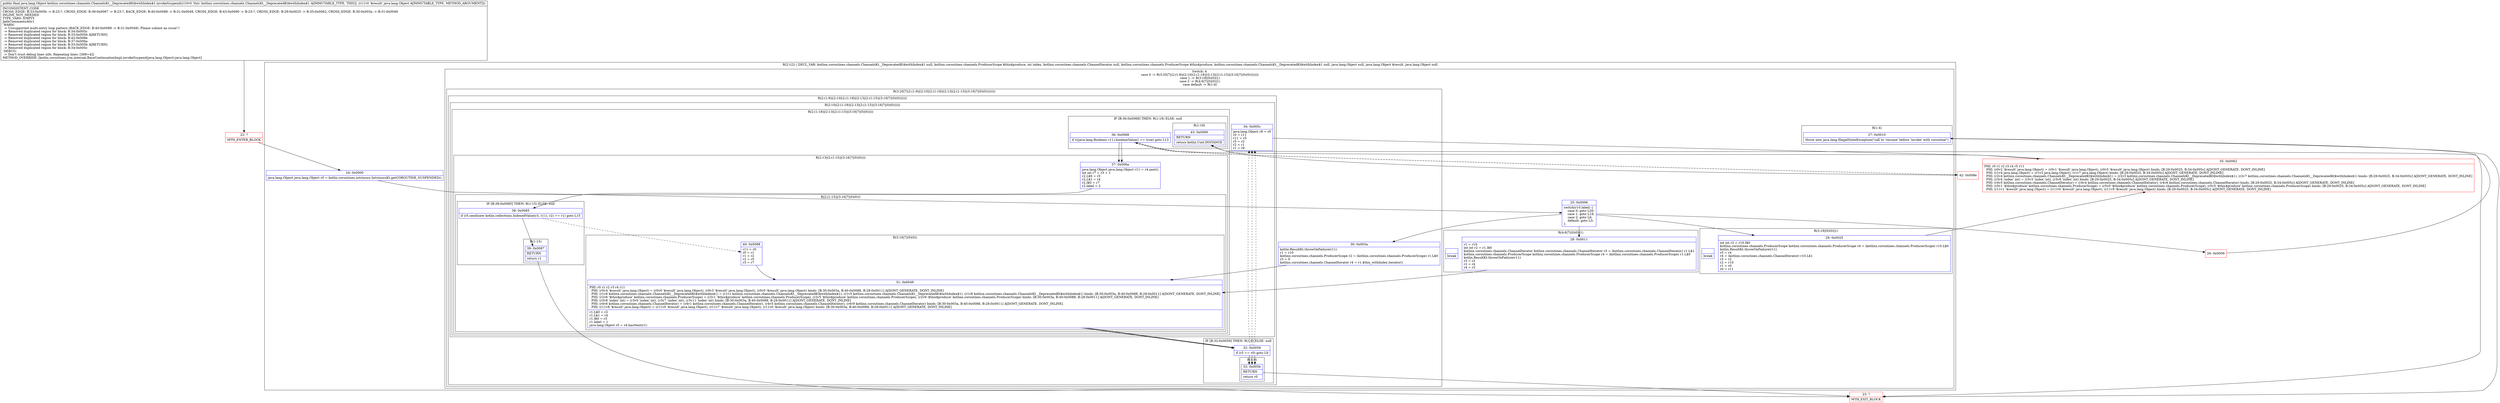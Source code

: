 digraph "CFG forkotlinx.coroutines.channels.ChannelsKt__DeprecatedKt$withIndex$1.invokeSuspend(Ljava\/lang\/Object;)Ljava\/lang\/Object;" {
subgraph cluster_Region_1092853064 {
label = "R(2:1|2) | DECL_VAR: kotlinx.coroutines.channels.ChannelsKt__DeprecatedKt$withIndex$1 null, kotlinx.coroutines.channels.ProducerScope $this$produce, int index, kotlinx.coroutines.channels.ChannelIterator null, kotlinx.coroutines.channels.ProducerScope $this$produce, kotlinx.coroutines.channels.ChannelsKt__DeprecatedKt$withIndex$1 null, java.lang.Object null, java.lang.Object $result, java.lang.Object null\l";
node [shape=record,color=blue];
Node_24 [shape=record,label="{24\:\ 0x0000|java.lang.Object java.lang.Object r0 = kotlin.coroutines.intrinsics.IntrinsicsKt.getCOROUTINE_SUSPENDED()\l}"];
subgraph cluster_SwitchRegion_475240990 {
label = "Switch: 4
 case 0 -> R(3:20|7|(2:(1:9)|(2:10|(2:(1:18)|(2:13|(2:(1:15)|(3:16|7|(0)(0))))))))
 case 1 -> R(3:19|(0)(0)|1)
 case 2 -> R(4:6|7|(0)(0)|1)
 case default -> R(1:4)";
node [shape=record,color=blue];
Node_25 [shape=record,label="{25\:\ 0x0006|switch(r10.label) \{\l    case 0: goto L20;\l    case 1: goto L19;\l    case 2: goto L6;\l    default: goto L3;\l\}\l}"];
subgraph cluster_Region_879619941 {
label = "R(3:20|7|(2:(1:9)|(2:10|(2:(1:18)|(2:13|(2:(1:15)|(3:16|7|(0)(0))))))))";
node [shape=record,color=blue];
Node_30 [shape=record,label="{30\:\ 0x003a|kotlin.ResultKt.throwOnFailure(r11)\lr1 = r10\lkotlinx.coroutines.channels.ProducerScope r2 = (kotlinx.coroutines.channels.ProducerScope) r1.L$0\lr3 = 0\lkotlinx.coroutines.channels.ChannelIterator r4 = r1.$this_withIndex.iterator()\l}"];
Node_31 [shape=record,label="{31\:\ 0x0049|PHI: r0 r1 r2 r3 r4 r11 \l  PHI: (r0v4 '$result' java.lang.Object) = (r0v0 '$result' java.lang.Object), (r0v3 '$result' java.lang.Object), (r0v0 '$result' java.lang.Object) binds: [B:30:0x003a, B:40:0x0088, B:28:0x0011] A[DONT_GENERATE, DONT_INLINE]\l  PHI: (r1v6 kotlinx.coroutines.channels.ChannelsKt__DeprecatedKt$withIndex$1) = (r1v1 kotlinx.coroutines.channels.ChannelsKt__DeprecatedKt$withIndex$1), (r1v5 kotlinx.coroutines.channels.ChannelsKt__DeprecatedKt$withIndex$1), (r1v8 kotlinx.coroutines.channels.ChannelsKt__DeprecatedKt$withIndex$1) binds: [B:30:0x003a, B:40:0x0088, B:28:0x0011] A[DONT_GENERATE, DONT_INLINE]\l  PHI: (r2v6 '$this$produce' kotlinx.coroutines.channels.ProducerScope) = (r2v1 '$this$produce' kotlinx.coroutines.channels.ProducerScope), (r2v5 '$this$produce' kotlinx.coroutines.channels.ProducerScope), (r2v9 '$this$produce' kotlinx.coroutines.channels.ProducerScope) binds: [B:30:0x003a, B:40:0x0088, B:28:0x0011] A[DONT_GENERATE, DONT_INLINE]\l  PHI: (r3v8 'index' int) = (r3v0 'index' int), (r3v7 'index' int), (r3v11 'index' int) binds: [B:30:0x003a, B:40:0x0088, B:28:0x0011] A[DONT_GENERATE, DONT_INLINE]\l  PHI: (r4v6 kotlinx.coroutines.channels.ChannelIterator) = (r4v1 kotlinx.coroutines.channels.ChannelIterator), (r4v5 kotlinx.coroutines.channels.ChannelIterator), (r4v9 kotlinx.coroutines.channels.ChannelIterator) binds: [B:30:0x003a, B:40:0x0088, B:28:0x0011] A[DONT_GENERATE, DONT_INLINE]\l  PHI: (r11v8 '$result' java.lang.Object) = (r11v0 '$result' java.lang.Object), (r11v7 '$result' java.lang.Object), (r11v0 '$result' java.lang.Object) binds: [B:30:0x003a, B:40:0x0088, B:28:0x0011] A[DONT_GENERATE, DONT_INLINE]\l|r1.L$0 = r2\lr1.L$1 = r4\lr1.I$0 = r3\lr1.label = 1\ljava.lang.Object r5 = r4.hasNext(r1)\l}"];
subgraph cluster_Region_1786975768 {
label = "R(2:(1:9)|(2:10|(2:(1:18)|(2:13|(2:(1:15)|(3:16|7|(0)(0)))))))";
node [shape=record,color=blue];
subgraph cluster_IfRegion_113775364 {
label = "IF [B:32:0x0059] THEN: R(1:9) ELSE: null";
node [shape=record,color=blue];
Node_32 [shape=record,label="{32\:\ 0x0059|if (r5 == r0) goto L9\l}"];
subgraph cluster_Region_1541150536 {
label = "R(1:9)";
node [shape=record,color=blue];
Node_33 [shape=record,label="{33\:\ 0x005b|RETURN\l|return r0\l}"];
}
}
subgraph cluster_Region_1834150662 {
label = "R(2:10|(2:(1:18)|(2:13|(2:(1:15)|(3:16|7|(0)(0))))))";
node [shape=record,color=blue];
Node_34 [shape=record,label="{34\:\ 0x005c|java.lang.Object r9 = r0\lr0 = r11\lr11 = r5\lr5 = r2\lr2 = r1\lr1 = r9\l}"];
subgraph cluster_Region_680164250 {
label = "R(2:(1:18)|(2:13|(2:(1:15)|(3:16|7|(0)(0)))))";
node [shape=record,color=blue];
subgraph cluster_IfRegion_532148717 {
label = "IF [B:36:0x0068] THEN: R(1:18) ELSE: null";
node [shape=record,color=blue];
Node_36 [shape=record,label="{36\:\ 0x0068|if (((java.lang.Boolean) r11).booleanValue() == true) goto L13\l}"];
subgraph cluster_Region_531897199 {
label = "R(1:18)";
node [shape=record,color=blue];
Node_43 [shape=record,label="{43\:\ 0x0090|RETURN\l|return kotlin.Unit.INSTANCE\l}"];
}
}
subgraph cluster_Region_854292004 {
label = "R(2:13|(2:(1:15)|(3:16|7|(0)(0))))";
node [shape=record,color=blue];
Node_37 [shape=record,label="{37\:\ 0x006a|java.lang.Object java.lang.Object r11 = r4.next()\lint int r7 = r3 + 1\lr2.L$0 = r5\lr2.L$1 = r4\lr2.I$0 = r7\lr2.label = 2\l}"];
subgraph cluster_Region_1844833623 {
label = "R(2:(1:15)|(3:16|7|(0)(0)))";
node [shape=record,color=blue];
subgraph cluster_IfRegion_992871258 {
label = "IF [B:38:0x0085] THEN: R(1:15) ELSE: null";
node [shape=record,color=blue];
Node_38 [shape=record,label="{38\:\ 0x0085|if (r5.send(new kotlin.collections.IndexedValue(r3, r11), r2) == r1) goto L15\l}"];
subgraph cluster_Region_383258072 {
label = "R(1:15)";
node [shape=record,color=blue];
Node_39 [shape=record,label="{39\:\ 0x0087|RETURN\l|return r1\l}"];
}
}
subgraph cluster_Region_709074810 {
label = "R(3:16|7|(0)(0))";
node [shape=record,color=blue];
Node_40 [shape=record,label="{40\:\ 0x0088|r11 = r0\lr0 = r1\lr1 = r2\lr2 = r5\lr3 = r7\l}"];
Node_31 [shape=record,label="{31\:\ 0x0049|PHI: r0 r1 r2 r3 r4 r11 \l  PHI: (r0v4 '$result' java.lang.Object) = (r0v0 '$result' java.lang.Object), (r0v3 '$result' java.lang.Object), (r0v0 '$result' java.lang.Object) binds: [B:30:0x003a, B:40:0x0088, B:28:0x0011] A[DONT_GENERATE, DONT_INLINE]\l  PHI: (r1v6 kotlinx.coroutines.channels.ChannelsKt__DeprecatedKt$withIndex$1) = (r1v1 kotlinx.coroutines.channels.ChannelsKt__DeprecatedKt$withIndex$1), (r1v5 kotlinx.coroutines.channels.ChannelsKt__DeprecatedKt$withIndex$1), (r1v8 kotlinx.coroutines.channels.ChannelsKt__DeprecatedKt$withIndex$1) binds: [B:30:0x003a, B:40:0x0088, B:28:0x0011] A[DONT_GENERATE, DONT_INLINE]\l  PHI: (r2v6 '$this$produce' kotlinx.coroutines.channels.ProducerScope) = (r2v1 '$this$produce' kotlinx.coroutines.channels.ProducerScope), (r2v5 '$this$produce' kotlinx.coroutines.channels.ProducerScope), (r2v9 '$this$produce' kotlinx.coroutines.channels.ProducerScope) binds: [B:30:0x003a, B:40:0x0088, B:28:0x0011] A[DONT_GENERATE, DONT_INLINE]\l  PHI: (r3v8 'index' int) = (r3v0 'index' int), (r3v7 'index' int), (r3v11 'index' int) binds: [B:30:0x003a, B:40:0x0088, B:28:0x0011] A[DONT_GENERATE, DONT_INLINE]\l  PHI: (r4v6 kotlinx.coroutines.channels.ChannelIterator) = (r4v1 kotlinx.coroutines.channels.ChannelIterator), (r4v5 kotlinx.coroutines.channels.ChannelIterator), (r4v9 kotlinx.coroutines.channels.ChannelIterator) binds: [B:30:0x003a, B:40:0x0088, B:28:0x0011] A[DONT_GENERATE, DONT_INLINE]\l  PHI: (r11v8 '$result' java.lang.Object) = (r11v0 '$result' java.lang.Object), (r11v7 '$result' java.lang.Object), (r11v0 '$result' java.lang.Object) binds: [B:30:0x003a, B:40:0x0088, B:28:0x0011] A[DONT_GENERATE, DONT_INLINE]\l|r1.L$0 = r2\lr1.L$1 = r4\lr1.I$0 = r3\lr1.label = 1\ljava.lang.Object r5 = r4.hasNext(r1)\l}"];
subgraph cluster_IfRegion_1227269535 {
label = "IF [B:32:0x0059] THEN: R(0) ELSE: R(0)";
node [shape=record,color=blue];
Node_32 [shape=record,label="{32\:\ 0x0059|if (r5 == r0) goto L9\l}"];
subgraph cluster_Region_910212727 {
label = "R(0)";
node [shape=record,color=blue];
}
subgraph cluster_Region_152089779 {
label = "R(0)";
node [shape=record,color=blue];
}
}
}
}
}
}
}
}
}
subgraph cluster_Region_1825116960 {
label = "R(3:19|(0)(0)|1)";
node [shape=record,color=blue];
Node_29 [shape=record,label="{29\:\ 0x0025|int int r2 = r10.I$0\lkotlinx.coroutines.channels.ProducerScope kotlinx.coroutines.channels.ProducerScope r4 = (kotlinx.coroutines.channels.ProducerScope) r10.L$0\lkotlin.ResultKt.throwOnFailure(r11)\lr5 = r4\lr4 = (kotlinx.coroutines.channels.ChannelIterator) r10.L$1\lr3 = r2\lr2 = r10\lr1 = r0\lr0 = r11\l}"];
subgraph cluster_IfRegion_1271758739 {
label = "IF [B:36:0x0068] THEN: R(0) ELSE: R(0)";
node [shape=record,color=blue];
Node_36 [shape=record,label="{36\:\ 0x0068|if (((java.lang.Boolean) r11).booleanValue() == true) goto L13\l}"];
subgraph cluster_Region_489491967 {
label = "R(0)";
node [shape=record,color=blue];
}
subgraph cluster_Region_783137579 {
label = "R(0)";
node [shape=record,color=blue];
}
}
Node_InsnContainer_580134753 [shape=record,label="{|break\l}"];
}
subgraph cluster_Region_1318926389 {
label = "R(4:6|7|(0)(0)|1)";
node [shape=record,color=blue];
Node_28 [shape=record,label="{28\:\ 0x0011|r1 = r10\lint int r2 = r1.I$0\lkotlinx.coroutines.channels.ChannelIterator kotlinx.coroutines.channels.ChannelIterator r3 = (kotlinx.coroutines.channels.ChannelIterator) r1.L$1\lkotlinx.coroutines.channels.ProducerScope kotlinx.coroutines.channels.ProducerScope r4 = (kotlinx.coroutines.channels.ProducerScope) r1.L$0\lkotlin.ResultKt.throwOnFailure(r11)\lr3 = r2\lr2 = r4\lr4 = r3\l}"];
Node_31 [shape=record,label="{31\:\ 0x0049|PHI: r0 r1 r2 r3 r4 r11 \l  PHI: (r0v4 '$result' java.lang.Object) = (r0v0 '$result' java.lang.Object), (r0v3 '$result' java.lang.Object), (r0v0 '$result' java.lang.Object) binds: [B:30:0x003a, B:40:0x0088, B:28:0x0011] A[DONT_GENERATE, DONT_INLINE]\l  PHI: (r1v6 kotlinx.coroutines.channels.ChannelsKt__DeprecatedKt$withIndex$1) = (r1v1 kotlinx.coroutines.channels.ChannelsKt__DeprecatedKt$withIndex$1), (r1v5 kotlinx.coroutines.channels.ChannelsKt__DeprecatedKt$withIndex$1), (r1v8 kotlinx.coroutines.channels.ChannelsKt__DeprecatedKt$withIndex$1) binds: [B:30:0x003a, B:40:0x0088, B:28:0x0011] A[DONT_GENERATE, DONT_INLINE]\l  PHI: (r2v6 '$this$produce' kotlinx.coroutines.channels.ProducerScope) = (r2v1 '$this$produce' kotlinx.coroutines.channels.ProducerScope), (r2v5 '$this$produce' kotlinx.coroutines.channels.ProducerScope), (r2v9 '$this$produce' kotlinx.coroutines.channels.ProducerScope) binds: [B:30:0x003a, B:40:0x0088, B:28:0x0011] A[DONT_GENERATE, DONT_INLINE]\l  PHI: (r3v8 'index' int) = (r3v0 'index' int), (r3v7 'index' int), (r3v11 'index' int) binds: [B:30:0x003a, B:40:0x0088, B:28:0x0011] A[DONT_GENERATE, DONT_INLINE]\l  PHI: (r4v6 kotlinx.coroutines.channels.ChannelIterator) = (r4v1 kotlinx.coroutines.channels.ChannelIterator), (r4v5 kotlinx.coroutines.channels.ChannelIterator), (r4v9 kotlinx.coroutines.channels.ChannelIterator) binds: [B:30:0x003a, B:40:0x0088, B:28:0x0011] A[DONT_GENERATE, DONT_INLINE]\l  PHI: (r11v8 '$result' java.lang.Object) = (r11v0 '$result' java.lang.Object), (r11v7 '$result' java.lang.Object), (r11v0 '$result' java.lang.Object) binds: [B:30:0x003a, B:40:0x0088, B:28:0x0011] A[DONT_GENERATE, DONT_INLINE]\l|r1.L$0 = r2\lr1.L$1 = r4\lr1.I$0 = r3\lr1.label = 1\ljava.lang.Object r5 = r4.hasNext(r1)\l}"];
subgraph cluster_IfRegion_263245708 {
label = "IF [B:32:0x0059] THEN: R(0) ELSE: R(0)";
node [shape=record,color=blue];
Node_32 [shape=record,label="{32\:\ 0x0059|if (r5 == r0) goto L9\l}"];
subgraph cluster_Region_42329415 {
label = "R(0)";
node [shape=record,color=blue];
}
subgraph cluster_Region_2008171037 {
label = "R(0)";
node [shape=record,color=blue];
}
}
Node_InsnContainer_881183523 [shape=record,label="{|break\l}"];
}
subgraph cluster_Region_925457917 {
label = "R(1:4)";
node [shape=record,color=blue];
Node_27 [shape=record,label="{27\:\ 0x0010|throw new java.lang.IllegalStateException(\"call to 'resume' before 'invoke' with coroutine\")\l}"];
}
}
}
Node_22 [shape=record,color=red,label="{22\:\ ?|MTH_ENTER_BLOCK\l}"];
Node_26 [shape=record,color=red,label="{26\:\ 0x0009}"];
Node_23 [shape=record,color=red,label="{23\:\ ?|MTH_EXIT_BLOCK\l}"];
Node_35 [shape=record,color=red,label="{35\:\ 0x0062|PHI: r0 r1 r2 r3 r4 r5 r11 \l  PHI: (r0v2 '$result' java.lang.Object) = (r0v1 '$result' java.lang.Object), (r0v5 '$result' java.lang.Object) binds: [B:29:0x0025, B:34:0x005c] A[DONT_GENERATE, DONT_INLINE]\l  PHI: (r1v4 java.lang.Object) = (r1v3 java.lang.Object), (r1v7 java.lang.Object) binds: [B:29:0x0025, B:34:0x005c] A[DONT_GENERATE, DONT_INLINE]\l  PHI: (r2v4 kotlinx.coroutines.channels.ChannelsKt__DeprecatedKt$withIndex$1) = (r2v3 kotlinx.coroutines.channels.ChannelsKt__DeprecatedKt$withIndex$1), (r2v7 kotlinx.coroutines.channels.ChannelsKt__DeprecatedKt$withIndex$1) binds: [B:29:0x0025, B:34:0x005c] A[DONT_GENERATE, DONT_INLINE]\l  PHI: (r3v4 'index' int) = (r3v3 'index' int), (r3v8 'index' int) binds: [B:29:0x0025, B:34:0x005c] A[DONT_GENERATE, DONT_INLINE]\l  PHI: (r4v5 kotlinx.coroutines.channels.ChannelIterator) = (r4v4 kotlinx.coroutines.channels.ChannelIterator), (r4v6 kotlinx.coroutines.channels.ChannelIterator) binds: [B:29:0x0025, B:34:0x005c] A[DONT_GENERATE, DONT_INLINE]\l  PHI: (r5v1 '$this$produce' kotlinx.coroutines.channels.ProducerScope) = (r5v0 '$this$produce' kotlinx.coroutines.channels.ProducerScope), (r5v5 '$this$produce' kotlinx.coroutines.channels.ProducerScope) binds: [B:29:0x0025, B:34:0x005c] A[DONT_GENERATE, DONT_INLINE]\l  PHI: (r11v1 '$result' java.lang.Object) = (r11v0 '$result' java.lang.Object), (r11v9 '$result' java.lang.Object) binds: [B:29:0x0025, B:34:0x005c] A[DONT_GENERATE, DONT_INLINE]\l}"];
Node_42 [shape=record,color=red,label="{42\:\ 0x008e}"];
MethodNode[shape=record,label="{public final java.lang.Object kotlinx.coroutines.channels.ChannelsKt__DeprecatedKt$withIndex$1.invokeSuspend((r10v0 'this' kotlinx.coroutines.channels.ChannelsKt__DeprecatedKt$withIndex$1 A[IMMUTABLE_TYPE, THIS]), (r11v0 '$result' java.lang.Object A[IMMUTABLE_TYPE, METHOD_ARGUMENT]))  | INCONSISTENT_CODE\lCROSS_EDGE: B:33:0x005b \-\> B:23:?, CROSS_EDGE: B:39:0x0087 \-\> B:23:?, BACK_EDGE: B:40:0x0088 \-\> B:31:0x0049, CROSS_EDGE: B:43:0x0090 \-\> B:23:?, CROSS_EDGE: B:29:0x0025 \-\> B:35:0x0062, CROSS_EDGE: B:30:0x003a \-\> B:31:0x0049\lINLINE_NOT_NEEDED\lTYPE_VARS: EMPTY\lJadxCommentsAttr\{\l WARN: \l \-\> Unsupported multi\-entry loop pattern (BACK_EDGE: B:40:0x0088 \-\> B:31:0x0049). Please submit an issue!!!\l \-\> Removed duplicated region for block: B:34:0x005c \l \-\> Removed duplicated region for block: B:33:0x005b A[RETURN]\l \-\> Removed duplicated region for block: B:42:0x008e \l \-\> Removed duplicated region for block: B:37:0x006a \l \-\> Removed duplicated region for block: B:33:0x005b A[RETURN]\l \-\> Removed duplicated region for block: B:34:0x005c \l DEBUG: \l \-\> Don't trust debug lines info. Repeating lines: [368=4]\}\lMETHOD_OVERRIDE: [kotlin.coroutines.jvm.internal.BaseContinuationImpl.invokeSuspend(java.lang.Object):java.lang.Object]\l}"];
MethodNode -> Node_22;Node_24 -> Node_25;
Node_25 -> Node_26;
Node_25 -> Node_28;
Node_25 -> Node_29;
Node_25 -> Node_30;
Node_30 -> Node_31;
Node_31 -> Node_32;
Node_32 -> Node_33;
Node_32 -> Node_34[style=dashed];
Node_33 -> Node_23;
Node_34 -> Node_35;
Node_36 -> Node_37;
Node_36 -> Node_42[style=dashed];
Node_43 -> Node_23;
Node_37 -> Node_38;
Node_38 -> Node_39;
Node_38 -> Node_40[style=dashed];
Node_39 -> Node_23;
Node_40 -> Node_31;
Node_31 -> Node_32;
Node_32 -> Node_33;
Node_32 -> Node_34[style=dashed];
Node_29 -> Node_35;
Node_36 -> Node_37;
Node_36 -> Node_42[style=dashed];
Node_28 -> Node_31;
Node_31 -> Node_32;
Node_32 -> Node_33;
Node_32 -> Node_34[style=dashed];
Node_27 -> Node_23;
Node_22 -> Node_24;
Node_26 -> Node_27;
Node_35 -> Node_36;
Node_42 -> Node_43;
}

